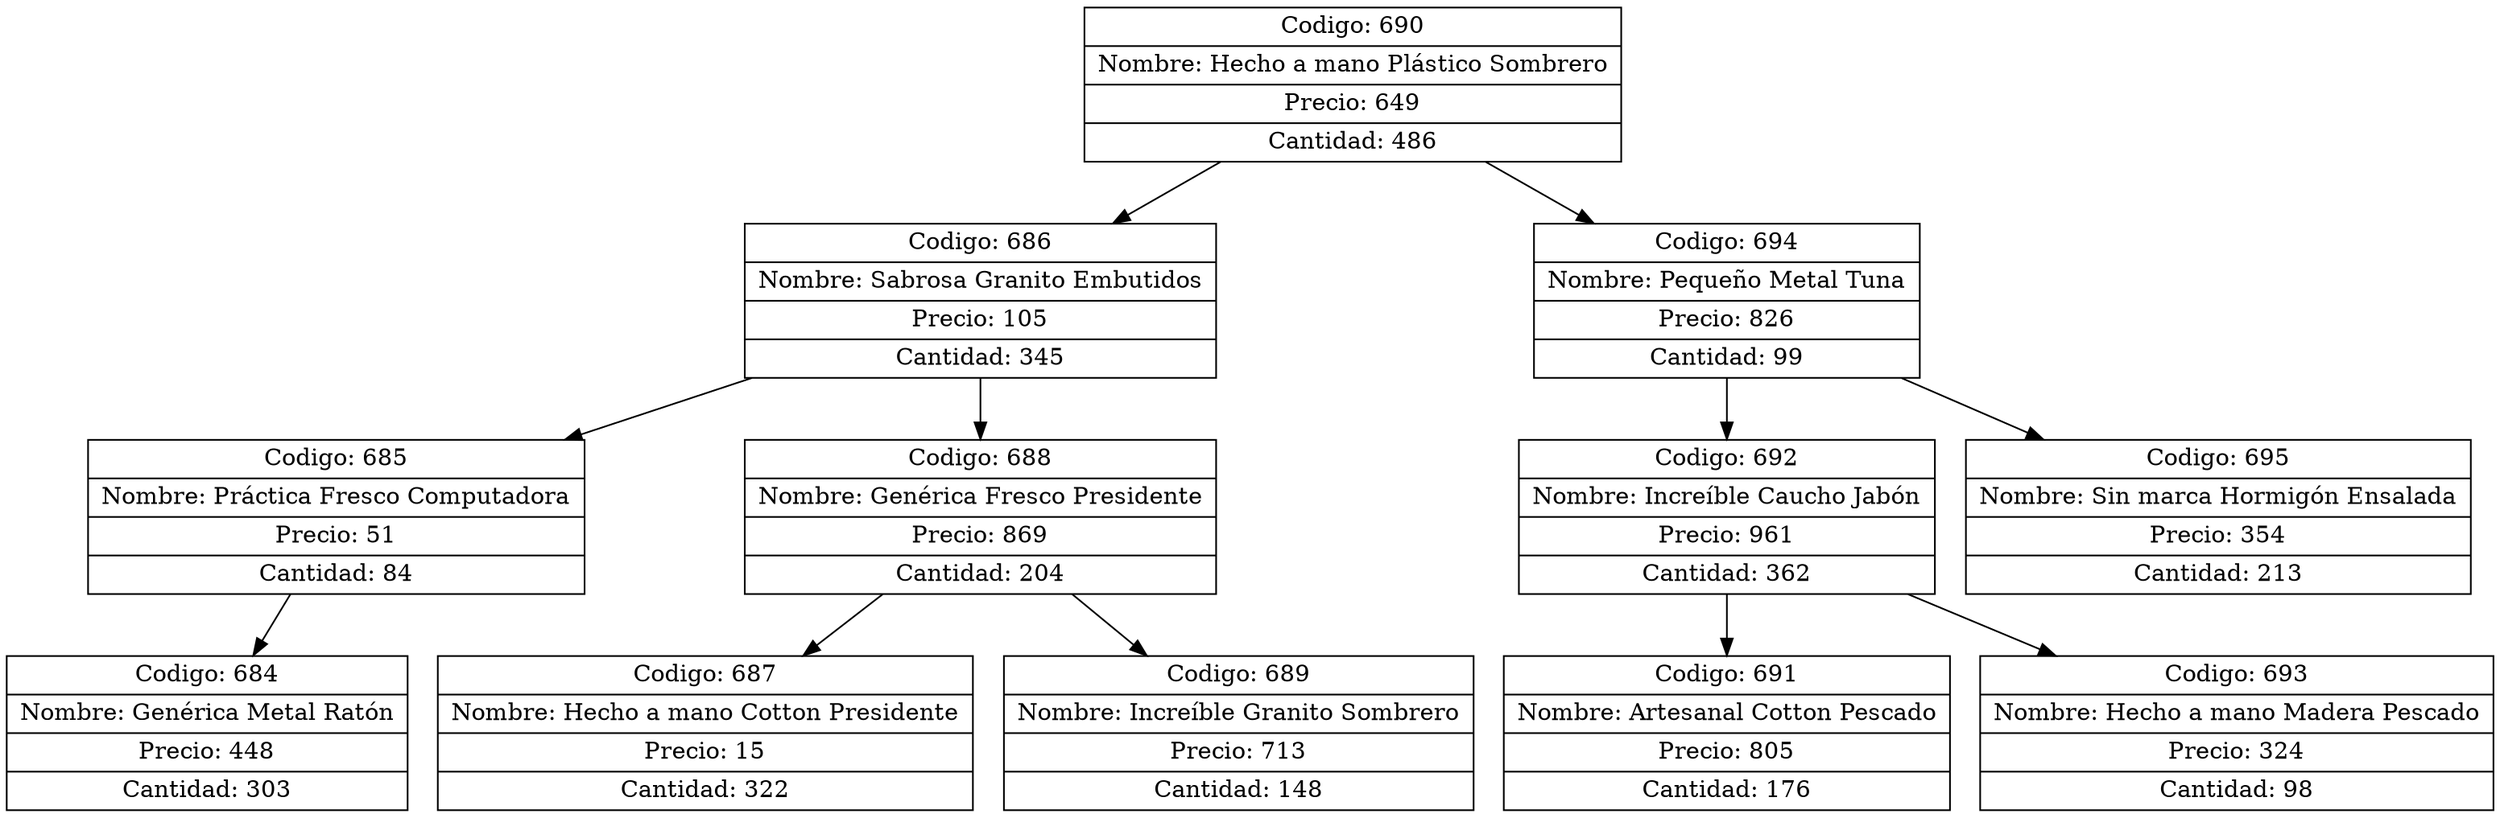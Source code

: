 digraph grafico{
rankdir=UD 
node[shape=box] 
concentrate=true 
nodo690[ shape=record, label ="{Codigo: 690|Nombre: Hecho a mano Plástico Sombrero|Precio: 649|Cantidad: 486}"];
nodo686[ shape=record, label ="{Codigo: 686|Nombre: Sabrosa Granito Embutidos|Precio: 105|Cantidad: 345}"];
nodo685[ shape=record, label ="{Codigo: 685|Nombre: Práctica Fresco Computadora|Precio: 51|Cantidad: 84}"];
nodo684[ shape=record, label ="{Codigo: 684|Nombre: Genérica Metal Ratón|Precio: 448|Cantidad: 303}"];
nodo685->nodo684
nodo686->nodo685
nodo688[ shape=record, label ="{Codigo: 688|Nombre: Genérica Fresco Presidente|Precio: 869|Cantidad: 204}"];
nodo687[ shape=record, label ="{Codigo: 687|Nombre: Hecho a mano Cotton Presidente|Precio: 15|Cantidad: 322}"];
nodo688->nodo687
nodo689[ shape=record, label ="{Codigo: 689|Nombre: Increíble Granito Sombrero|Precio: 713|Cantidad: 148}"];
nodo688->nodo689
nodo686->nodo688
nodo690->nodo686
nodo694[ shape=record, label ="{Codigo: 694|Nombre: Pequeño Metal Tuna|Precio: 826|Cantidad: 99}"];
nodo692[ shape=record, label ="{Codigo: 692|Nombre: Increíble Caucho Jabón|Precio: 961|Cantidad: 362}"];
nodo691[ shape=record, label ="{Codigo: 691|Nombre: Artesanal Cotton Pescado|Precio: 805|Cantidad: 176}"];
nodo692->nodo691
nodo693[ shape=record, label ="{Codigo: 693|Nombre: Hecho a mano Madera Pescado|Precio: 324|Cantidad: 98}"];
nodo692->nodo693
nodo694->nodo692
nodo695[ shape=record, label ="{Codigo: 695|Nombre: Sin marca Hormigón Ensalada|Precio: 354|Cantidad: 213}"];
nodo694->nodo695
nodo690->nodo694
}